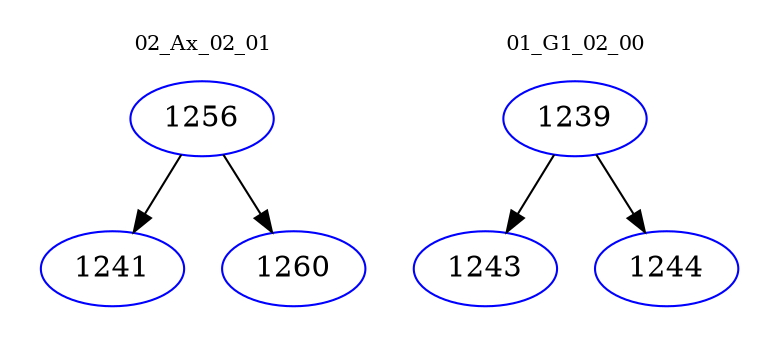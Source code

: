 digraph{
subgraph cluster_0 {
color = white
label = "02_Ax_02_01";
fontsize=10;
T0_1256 [label="1256", color="blue"]
T0_1256 -> T0_1241 [color="black"]
T0_1241 [label="1241", color="blue"]
T0_1256 -> T0_1260 [color="black"]
T0_1260 [label="1260", color="blue"]
}
subgraph cluster_1 {
color = white
label = "01_G1_02_00";
fontsize=10;
T1_1239 [label="1239", color="blue"]
T1_1239 -> T1_1243 [color="black"]
T1_1243 [label="1243", color="blue"]
T1_1239 -> T1_1244 [color="black"]
T1_1244 [label="1244", color="blue"]
}
}
